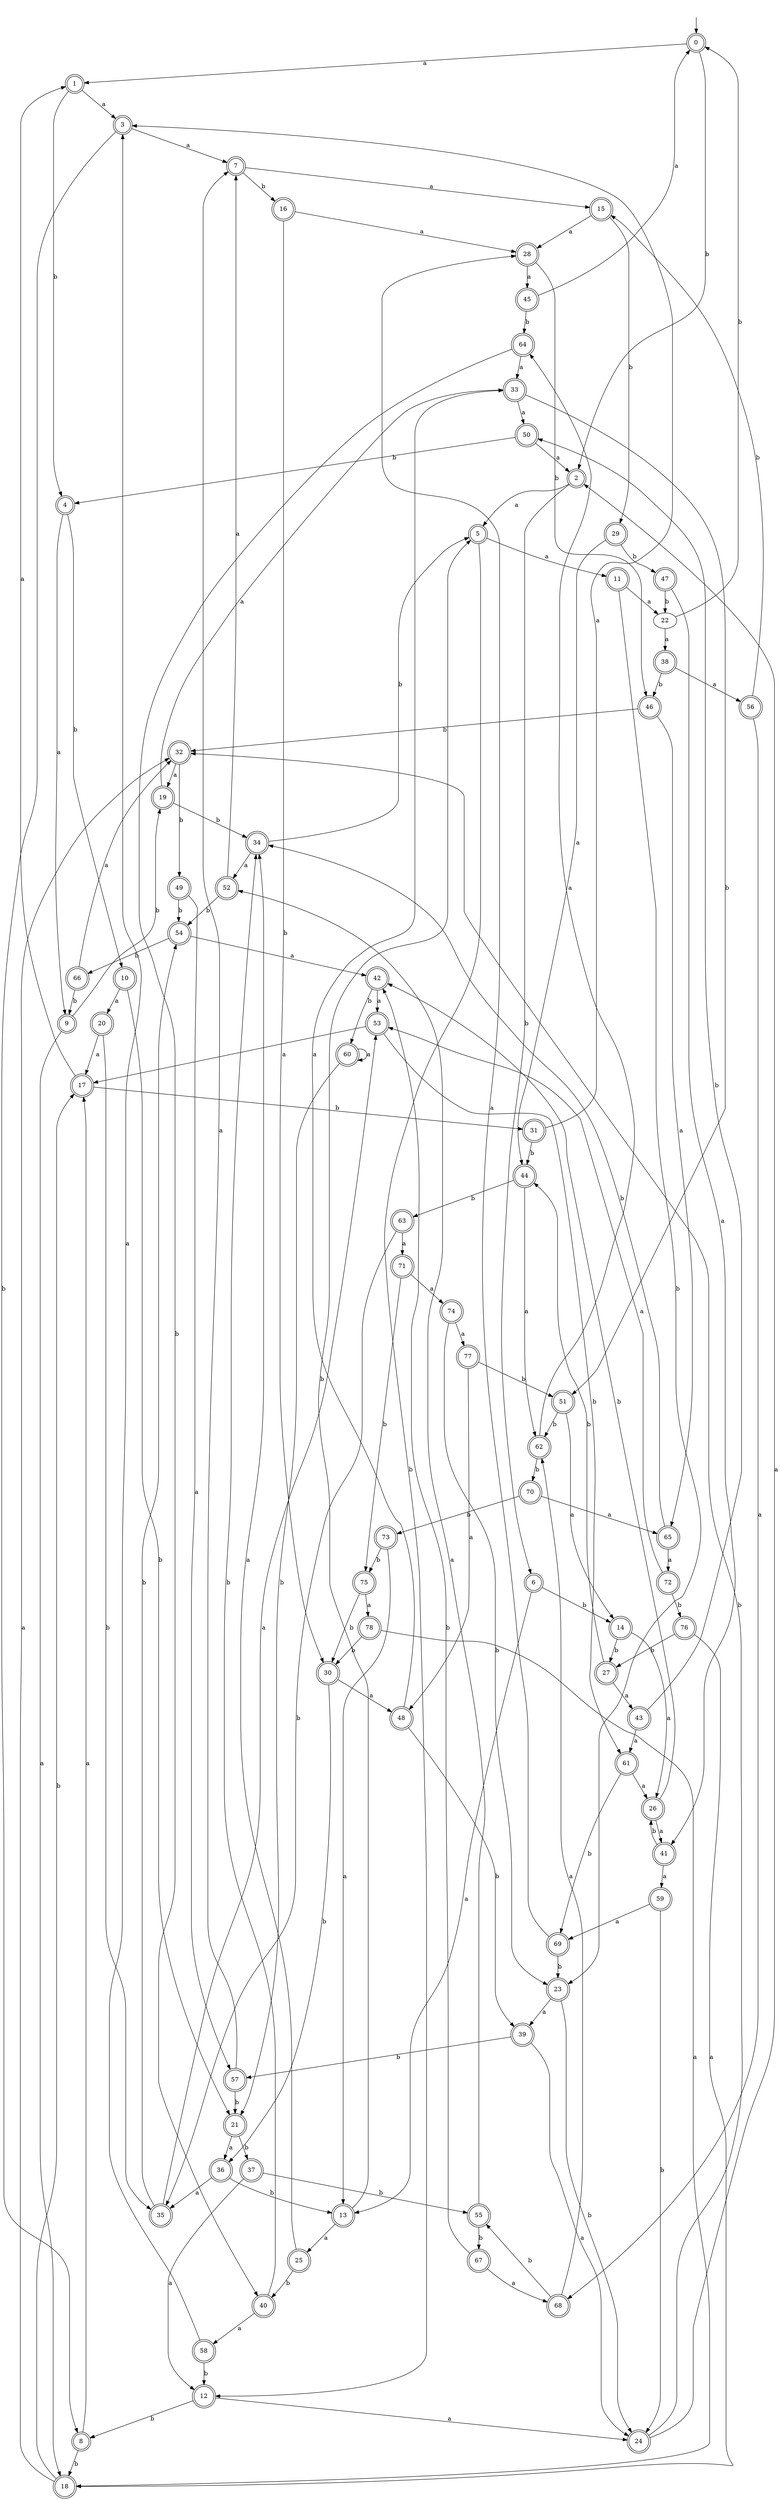 digraph RandomDFA {
  __start0 [label="", shape=none];
  __start0 -> 0 [label=""];
  0 [shape=circle] [shape=doublecircle]
  0 -> 1 [label="a"]
  0 -> 2 [label="b"]
  1 [shape=doublecircle]
  1 -> 3 [label="a"]
  1 -> 4 [label="b"]
  2 [shape=doublecircle]
  2 -> 5 [label="a"]
  2 -> 6 [label="b"]
  3 [shape=doublecircle]
  3 -> 7 [label="a"]
  3 -> 8 [label="b"]
  4 [shape=doublecircle]
  4 -> 9 [label="a"]
  4 -> 10 [label="b"]
  5 [shape=doublecircle]
  5 -> 11 [label="a"]
  5 -> 12 [label="b"]
  6 [shape=doublecircle]
  6 -> 13 [label="a"]
  6 -> 14 [label="b"]
  7 [shape=doublecircle]
  7 -> 15 [label="a"]
  7 -> 16 [label="b"]
  8 [shape=doublecircle]
  8 -> 17 [label="a"]
  8 -> 18 [label="b"]
  9 [shape=doublecircle]
  9 -> 18 [label="a"]
  9 -> 19 [label="b"]
  10 [shape=doublecircle]
  10 -> 20 [label="a"]
  10 -> 21 [label="b"]
  11 [shape=doublecircle]
  11 -> 22 [label="a"]
  11 -> 23 [label="b"]
  12 [shape=doublecircle]
  12 -> 24 [label="a"]
  12 -> 8 [label="b"]
  13 [shape=doublecircle]
  13 -> 25 [label="a"]
  13 -> 5 [label="b"]
  14 [shape=doublecircle]
  14 -> 26 [label="a"]
  14 -> 27 [label="b"]
  15 [shape=doublecircle]
  15 -> 28 [label="a"]
  15 -> 29 [label="b"]
  16 [shape=doublecircle]
  16 -> 28 [label="a"]
  16 -> 30 [label="b"]
  17 [shape=doublecircle]
  17 -> 1 [label="a"]
  17 -> 31 [label="b"]
  18 [shape=doublecircle]
  18 -> 32 [label="a"]
  18 -> 17 [label="b"]
  19 [shape=doublecircle]
  19 -> 33 [label="a"]
  19 -> 34 [label="b"]
  20 [shape=doublecircle]
  20 -> 17 [label="a"]
  20 -> 35 [label="b"]
  21 [shape=doublecircle]
  21 -> 36 [label="a"]
  21 -> 37 [label="b"]
  22
  22 -> 38 [label="a"]
  22 -> 0 [label="b"]
  23 [shape=doublecircle]
  23 -> 39 [label="a"]
  23 -> 24 [label="b"]
  24 [shape=doublecircle]
  24 -> 2 [label="a"]
  24 -> 32 [label="b"]
  25 [shape=doublecircle]
  25 -> 34 [label="a"]
  25 -> 40 [label="b"]
  26 [shape=doublecircle]
  26 -> 41 [label="a"]
  26 -> 42 [label="b"]
  27 [shape=doublecircle]
  27 -> 43 [label="a"]
  27 -> 44 [label="b"]
  28 [shape=doublecircle]
  28 -> 45 [label="a"]
  28 -> 46 [label="b"]
  29 [shape=doublecircle]
  29 -> 44 [label="a"]
  29 -> 47 [label="b"]
  30 [shape=doublecircle]
  30 -> 48 [label="a"]
  30 -> 36 [label="b"]
  31 [shape=doublecircle]
  31 -> 3 [label="a"]
  31 -> 44 [label="b"]
  32 [shape=doublecircle]
  32 -> 19 [label="a"]
  32 -> 49 [label="b"]
  33 [shape=doublecircle]
  33 -> 50 [label="a"]
  33 -> 51 [label="b"]
  34 [shape=doublecircle]
  34 -> 52 [label="a"]
  34 -> 5 [label="b"]
  35 [shape=doublecircle]
  35 -> 53 [label="a"]
  35 -> 54 [label="b"]
  36 [shape=doublecircle]
  36 -> 35 [label="a"]
  36 -> 13 [label="b"]
  37 [shape=doublecircle]
  37 -> 12 [label="a"]
  37 -> 55 [label="b"]
  38 [shape=doublecircle]
  38 -> 56 [label="a"]
  38 -> 46 [label="b"]
  39 [shape=doublecircle]
  39 -> 24 [label="a"]
  39 -> 57 [label="b"]
  40 [shape=doublecircle]
  40 -> 58 [label="a"]
  40 -> 34 [label="b"]
  41 [shape=doublecircle]
  41 -> 59 [label="a"]
  41 -> 26 [label="b"]
  42 [shape=doublecircle]
  42 -> 53 [label="a"]
  42 -> 60 [label="b"]
  43 [shape=doublecircle]
  43 -> 61 [label="a"]
  43 -> 50 [label="b"]
  44 [shape=doublecircle]
  44 -> 62 [label="a"]
  44 -> 63 [label="b"]
  45 [shape=doublecircle]
  45 -> 0 [label="a"]
  45 -> 64 [label="b"]
  46 [shape=doublecircle]
  46 -> 65 [label="a"]
  46 -> 32 [label="b"]
  47 [shape=doublecircle]
  47 -> 41 [label="a"]
  47 -> 22 [label="b"]
  48 [shape=doublecircle]
  48 -> 33 [label="a"]
  48 -> 39 [label="b"]
  49 [shape=doublecircle]
  49 -> 57 [label="a"]
  49 -> 54 [label="b"]
  50 [shape=doublecircle]
  50 -> 2 [label="a"]
  50 -> 4 [label="b"]
  51 [shape=doublecircle]
  51 -> 14 [label="a"]
  51 -> 62 [label="b"]
  52 [shape=doublecircle]
  52 -> 7 [label="a"]
  52 -> 54 [label="b"]
  53 [shape=doublecircle]
  53 -> 17 [label="a"]
  53 -> 61 [label="b"]
  54 [shape=doublecircle]
  54 -> 42 [label="a"]
  54 -> 66 [label="b"]
  55 [shape=doublecircle]
  55 -> 52 [label="a"]
  55 -> 67 [label="b"]
  56 [shape=doublecircle]
  56 -> 68 [label="a"]
  56 -> 15 [label="b"]
  57 [shape=doublecircle]
  57 -> 7 [label="a"]
  57 -> 21 [label="b"]
  58 [shape=doublecircle]
  58 -> 3 [label="a"]
  58 -> 12 [label="b"]
  59 [shape=doublecircle]
  59 -> 69 [label="a"]
  59 -> 24 [label="b"]
  60 [shape=doublecircle]
  60 -> 60 [label="a"]
  60 -> 21 [label="b"]
  61 [shape=doublecircle]
  61 -> 26 [label="a"]
  61 -> 69 [label="b"]
  62 [shape=doublecircle]
  62 -> 64 [label="a"]
  62 -> 70 [label="b"]
  63 [shape=doublecircle]
  63 -> 71 [label="a"]
  63 -> 35 [label="b"]
  64 [shape=doublecircle]
  64 -> 33 [label="a"]
  64 -> 40 [label="b"]
  65 [shape=doublecircle]
  65 -> 72 [label="a"]
  65 -> 34 [label="b"]
  66 [shape=doublecircle]
  66 -> 32 [label="a"]
  66 -> 9 [label="b"]
  67 [shape=doublecircle]
  67 -> 68 [label="a"]
  67 -> 42 [label="b"]
  68 [shape=doublecircle]
  68 -> 62 [label="a"]
  68 -> 55 [label="b"]
  69 [shape=doublecircle]
  69 -> 28 [label="a"]
  69 -> 23 [label="b"]
  70 [shape=doublecircle]
  70 -> 65 [label="a"]
  70 -> 73 [label="b"]
  71 [shape=doublecircle]
  71 -> 74 [label="a"]
  71 -> 75 [label="b"]
  72 [shape=doublecircle]
  72 -> 53 [label="a"]
  72 -> 76 [label="b"]
  73 [shape=doublecircle]
  73 -> 13 [label="a"]
  73 -> 75 [label="b"]
  74 [shape=doublecircle]
  74 -> 77 [label="a"]
  74 -> 23 [label="b"]
  75 [shape=doublecircle]
  75 -> 78 [label="a"]
  75 -> 30 [label="b"]
  76 [shape=doublecircle]
  76 -> 18 [label="a"]
  76 -> 27 [label="b"]
  77 [shape=doublecircle]
  77 -> 48 [label="a"]
  77 -> 51 [label="b"]
  78 [shape=doublecircle]
  78 -> 18 [label="a"]
  78 -> 30 [label="b"]
}
